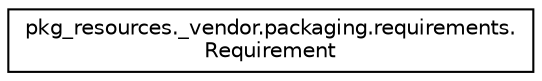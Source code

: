 digraph "Graphical Class Hierarchy"
{
 // LATEX_PDF_SIZE
  edge [fontname="Helvetica",fontsize="10",labelfontname="Helvetica",labelfontsize="10"];
  node [fontname="Helvetica",fontsize="10",shape=record];
  rankdir="LR";
  Node0 [label="pkg_resources._vendor.packaging.requirements.\lRequirement",height=0.2,width=0.4,color="black", fillcolor="white", style="filled",URL="$classpkg__resources_1_1__vendor_1_1packaging_1_1requirements_1_1Requirement.html",tooltip=" "];
}
